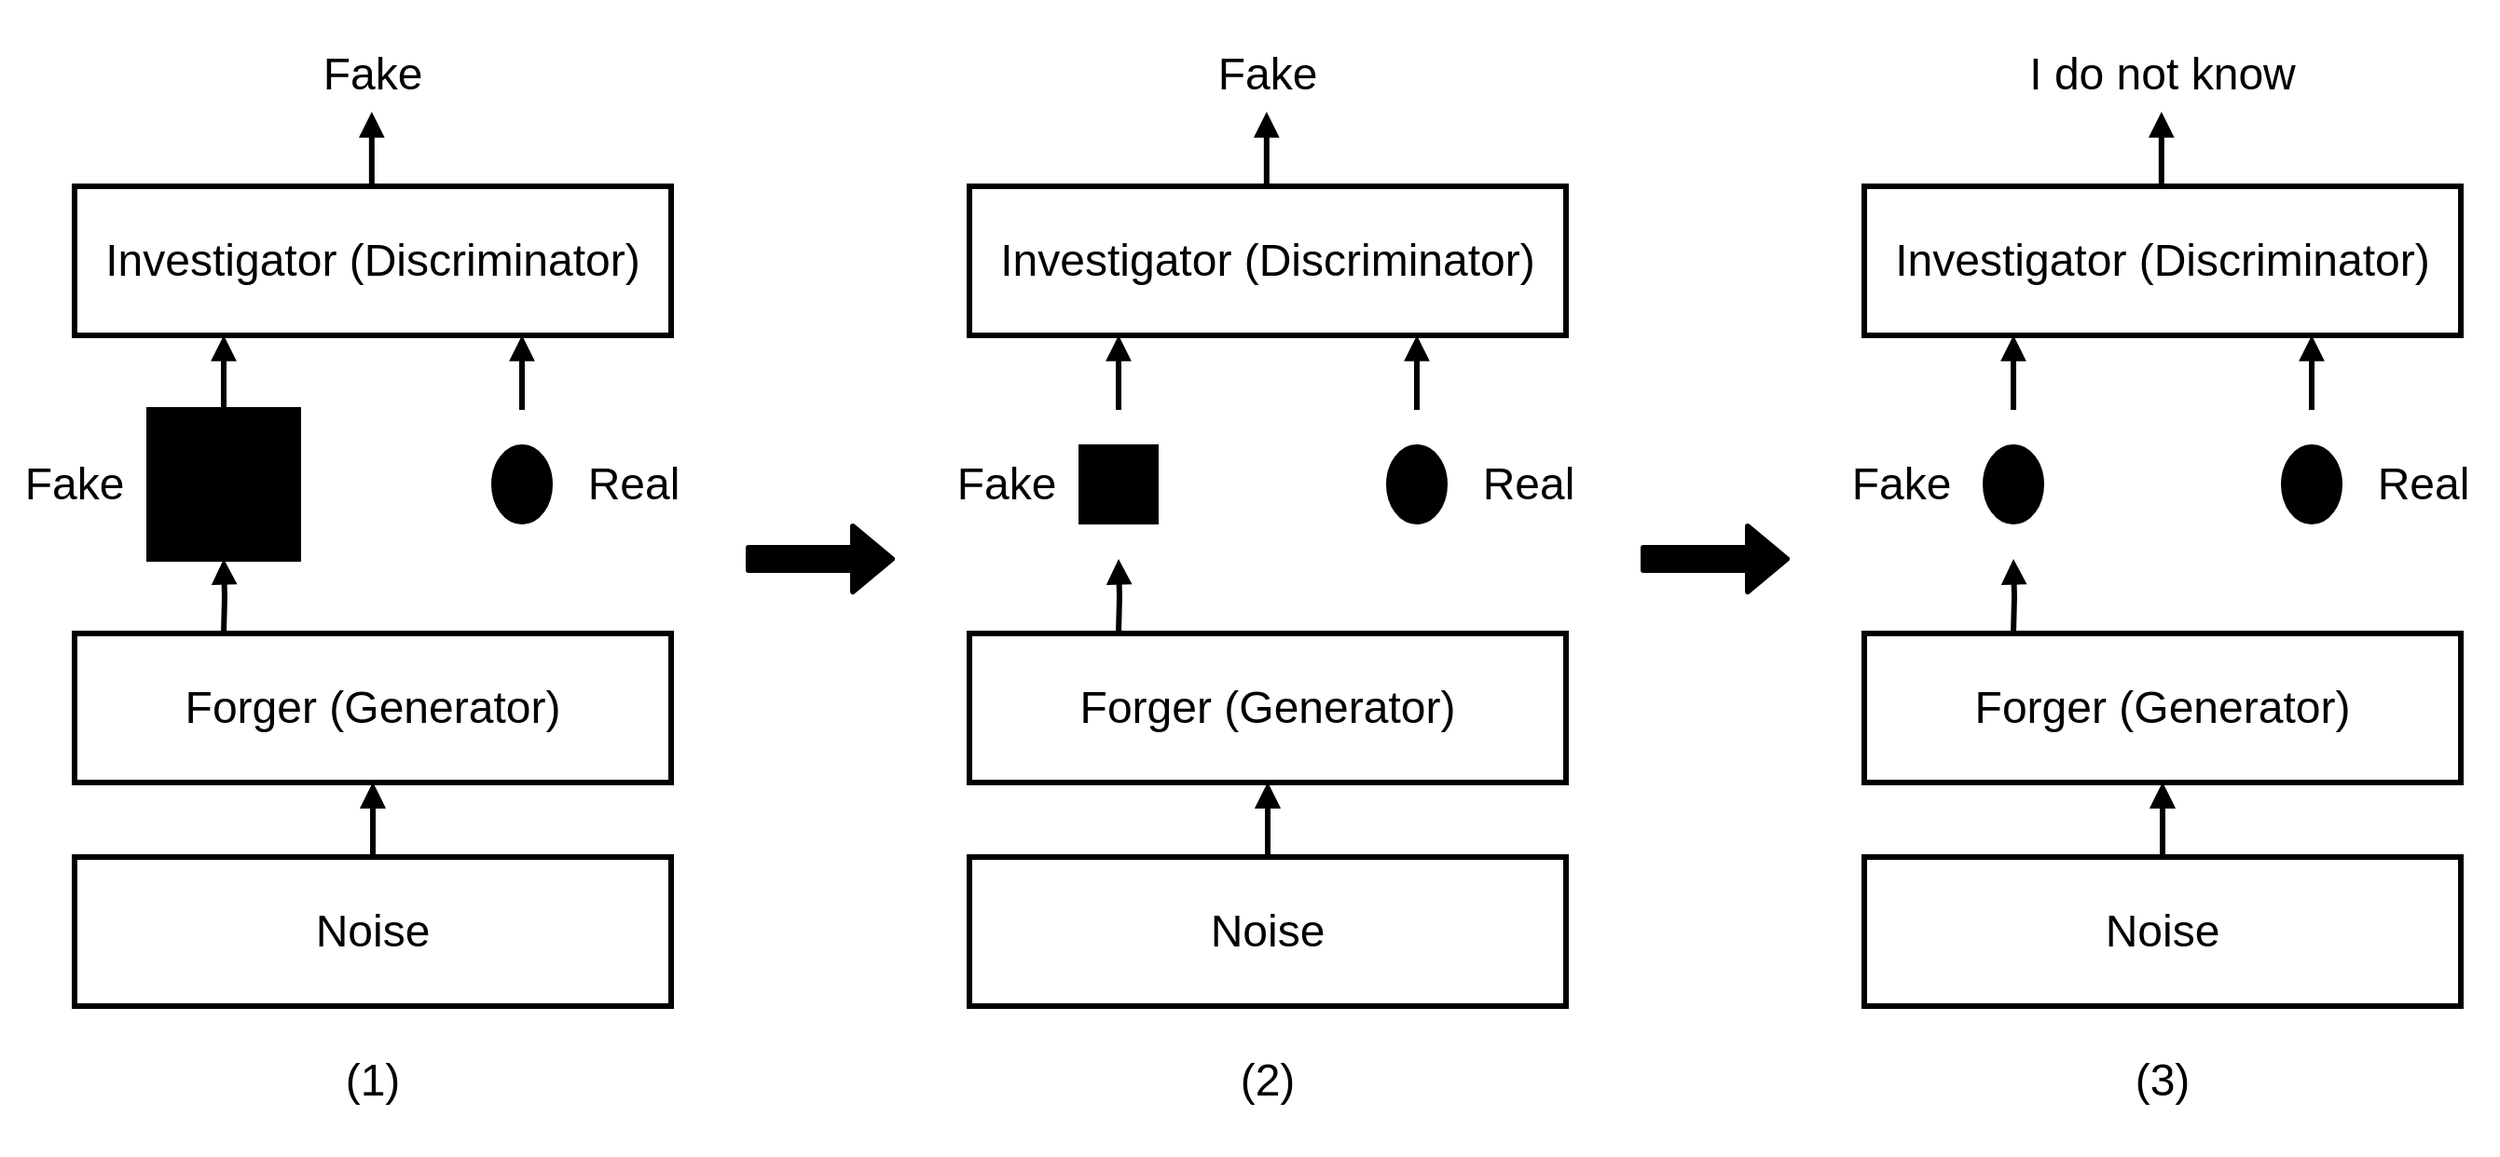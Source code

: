 <mxfile version="13.9.9" type="device"><diagram id="HqvOD67Ln2Dq_UgXh6M-" name="Page-1"><mxGraphModel dx="946" dy="600" grid="1" gridSize="10" guides="1" tooltips="1" connect="1" arrows="1" fold="1" page="1" pageScale="1" pageWidth="850" pageHeight="1100" math="0" shadow="0"><root><mxCell id="0"/><mxCell id="1" parent="0"/><mxCell id="VhPQy18ersOtvIf0hRxk-1" value="" style="rounded=0;whiteSpace=wrap;html=1;strokeWidth=3;" parent="1" vertex="1"><mxGeometry x="120" y="120" width="320" height="80" as="geometry"/></mxCell><mxCell id="VhPQy18ersOtvIf0hRxk-2" value="&lt;font style=&quot;font-size: 24px&quot;&gt;Investigator (Discriminator)&lt;/font&gt;" style="text;html=1;strokeColor=none;fillColor=none;align=center;verticalAlign=middle;whiteSpace=wrap;rounded=0;strokeWidth=3;" parent="1" vertex="1"><mxGeometry x="120" y="120" width="320" height="80" as="geometry"/></mxCell><mxCell id="VhPQy18ersOtvIf0hRxk-4" value="" style="rounded=0;whiteSpace=wrap;html=1;strokeWidth=3;" parent="1" vertex="1"><mxGeometry x="120" y="360" width="320" height="80" as="geometry"/></mxCell><mxCell id="VhPQy18ersOtvIf0hRxk-5" value="&lt;font style=&quot;font-size: 24px&quot;&gt;Forger (Generator)&lt;/font&gt;" style="text;html=1;strokeColor=none;fillColor=none;align=center;verticalAlign=middle;whiteSpace=wrap;rounded=0;strokeWidth=3;" parent="1" vertex="1"><mxGeometry x="120" y="360" width="320" height="80" as="geometry"/></mxCell><mxCell id="VhPQy18ersOtvIf0hRxk-7" value="" style="whiteSpace=wrap;html=1;aspect=fixed;strokeWidth=3;fillColor=#000000;" parent="1" vertex="1"><mxGeometry x="160" y="240" width="80" height="80" as="geometry"/></mxCell><mxCell id="VhPQy18ersOtvIf0hRxk-8" value="" style="ellipse;whiteSpace=wrap;html=1;strokeWidth=3;rotation=90;fillColor=#000000;" parent="1" vertex="1"><mxGeometry x="340" y="265" width="40" height="30" as="geometry"/></mxCell><mxCell id="VhPQy18ersOtvIf0hRxk-20" value="" style="shape=flexArrow;endArrow=classic;html=1;strokeWidth=3;fillColor=#000000;" parent="1" edge="1"><mxGeometry width="50" height="50" relative="1" as="geometry"><mxPoint x="480" y="320" as="sourcePoint"/><mxPoint x="560" y="320" as="targetPoint"/></mxGeometry></mxCell><mxCell id="VhPQy18ersOtvIf0hRxk-21" value="" style="rounded=0;whiteSpace=wrap;html=1;strokeWidth=3;" parent="1" vertex="1"><mxGeometry x="120" y="480" width="320" height="80" as="geometry"/></mxCell><mxCell id="VhPQy18ersOtvIf0hRxk-40" value="" style="edgeStyle=orthogonalEdgeStyle;rounded=0;orthogonalLoop=1;jettySize=auto;html=1;endArrow=block;endFill=1;strokeWidth=3;fillColor=#000000;" parent="1" source="VhPQy18ersOtvIf0hRxk-22" target="VhPQy18ersOtvIf0hRxk-5" edge="1"><mxGeometry relative="1" as="geometry"/></mxCell><mxCell id="VhPQy18ersOtvIf0hRxk-22" value="&lt;span style=&quot;font-size: 24px&quot;&gt;Noise&lt;/span&gt;" style="text;html=1;strokeColor=none;fillColor=none;align=center;verticalAlign=middle;whiteSpace=wrap;rounded=0;strokeWidth=3;" parent="1" vertex="1"><mxGeometry x="120" y="480" width="320" height="80" as="geometry"/></mxCell><mxCell id="VhPQy18ersOtvIf0hRxk-23" value="" style="endArrow=block;html=1;strokeWidth=3;endFill=1;" parent="1" edge="1"><mxGeometry width="50" height="50" relative="1" as="geometry"><mxPoint x="280" y="480" as="sourcePoint"/><mxPoint x="280" y="440" as="targetPoint"/></mxGeometry></mxCell><mxCell id="VhPQy18ersOtvIf0hRxk-27" value="&lt;span style=&quot;font-size: 24px&quot;&gt;Fake&lt;/span&gt;" style="text;html=1;strokeColor=none;fillColor=none;align=center;verticalAlign=middle;whiteSpace=wrap;rounded=0;strokeWidth=3;" parent="1" vertex="1"><mxGeometry x="80" y="240" width="80" height="80" as="geometry"/></mxCell><mxCell id="VhPQy18ersOtvIf0hRxk-28" value="&lt;span style=&quot;font-size: 24px&quot;&gt;Real&lt;/span&gt;" style="text;html=1;strokeColor=none;fillColor=none;align=center;verticalAlign=middle;whiteSpace=wrap;rounded=0;strokeWidth=3;" parent="1" vertex="1"><mxGeometry x="380" y="240" width="80" height="80" as="geometry"/></mxCell><mxCell id="VhPQy18ersOtvIf0hRxk-35" value="&lt;span style=&quot;font-size: 24px&quot;&gt;Fake&lt;/span&gt;" style="text;html=1;strokeColor=none;fillColor=none;align=center;verticalAlign=middle;whiteSpace=wrap;rounded=0;strokeWidth=3;" parent="1" vertex="1"><mxGeometry x="120" y="20" width="320" height="80" as="geometry"/></mxCell><mxCell id="VhPQy18ersOtvIf0hRxk-37" value="" style="endArrow=block;html=1;strokeWidth=3;endFill=1;entryX=0.25;entryY=1;entryDx=0;entryDy=0;" parent="1" target="VhPQy18ersOtvIf0hRxk-2" edge="1"><mxGeometry width="50" height="50" relative="1" as="geometry"><mxPoint x="200" y="240" as="sourcePoint"/><mxPoint x="209.41" y="170" as="targetPoint"/></mxGeometry></mxCell><mxCell id="VhPQy18ersOtvIf0hRxk-39" value="" style="endArrow=block;html=1;strokeWidth=3;endFill=1;entryX=0.25;entryY=1;entryDx=0;entryDy=0;" parent="1" edge="1"><mxGeometry width="50" height="50" relative="1" as="geometry"><mxPoint x="360" y="240" as="sourcePoint"/><mxPoint x="360" y="200" as="targetPoint"/></mxGeometry></mxCell><mxCell id="VhPQy18ersOtvIf0hRxk-41" value="" style="edgeStyle=orthogonalEdgeStyle;rounded=0;orthogonalLoop=1;jettySize=auto;html=1;endArrow=block;endFill=1;strokeWidth=3;fillColor=#000000;" parent="1" edge="1"><mxGeometry relative="1" as="geometry"><mxPoint x="200" y="360" as="sourcePoint"/><mxPoint x="200" y="320" as="targetPoint"/></mxGeometry></mxCell><mxCell id="VhPQy18ersOtvIf0hRxk-43" value="" style="endArrow=block;html=1;strokeWidth=3;endFill=1;entryX=0.25;entryY=1;entryDx=0;entryDy=0;" parent="1" edge="1"><mxGeometry width="50" height="50" relative="1" as="geometry"><mxPoint x="279.41" y="120" as="sourcePoint"/><mxPoint x="279.41" y="80" as="targetPoint"/></mxGeometry></mxCell><mxCell id="VhPQy18ersOtvIf0hRxk-61" value="" style="rounded=0;whiteSpace=wrap;html=1;strokeWidth=3;" parent="1" vertex="1"><mxGeometry x="600" y="120" width="320" height="80" as="geometry"/></mxCell><mxCell id="VhPQy18ersOtvIf0hRxk-62" value="&lt;font style=&quot;font-size: 24px&quot;&gt;Investigator (Discriminator)&lt;/font&gt;" style="text;html=1;strokeColor=none;fillColor=none;align=center;verticalAlign=middle;whiteSpace=wrap;rounded=0;strokeWidth=3;" parent="1" vertex="1"><mxGeometry x="600" y="120" width="320" height="80" as="geometry"/></mxCell><mxCell id="VhPQy18ersOtvIf0hRxk-63" value="" style="rounded=0;whiteSpace=wrap;html=1;strokeWidth=3;" parent="1" vertex="1"><mxGeometry x="600" y="360" width="320" height="80" as="geometry"/></mxCell><mxCell id="VhPQy18ersOtvIf0hRxk-64" value="&lt;font style=&quot;font-size: 24px&quot;&gt;Forger (Generator)&lt;/font&gt;" style="text;html=1;strokeColor=none;fillColor=none;align=center;verticalAlign=middle;whiteSpace=wrap;rounded=0;strokeWidth=3;" parent="1" vertex="1"><mxGeometry x="600" y="360" width="320" height="80" as="geometry"/></mxCell><mxCell id="VhPQy18ersOtvIf0hRxk-65" value="" style="whiteSpace=wrap;html=1;aspect=fixed;strokeWidth=3;fillColor=#000000;" parent="1" vertex="1"><mxGeometry x="660" y="260" width="40" height="40" as="geometry"/></mxCell><mxCell id="VhPQy18ersOtvIf0hRxk-66" value="" style="ellipse;whiteSpace=wrap;html=1;strokeWidth=3;rotation=90;fillColor=#000000;" parent="1" vertex="1"><mxGeometry x="820" y="265" width="40" height="30" as="geometry"/></mxCell><mxCell id="VhPQy18ersOtvIf0hRxk-67" value="" style="shape=flexArrow;endArrow=classic;html=1;strokeWidth=3;fillColor=#000000;" parent="1" edge="1"><mxGeometry width="50" height="50" relative="1" as="geometry"><mxPoint x="960" y="320" as="sourcePoint"/><mxPoint x="1040" y="320" as="targetPoint"/></mxGeometry></mxCell><mxCell id="VhPQy18ersOtvIf0hRxk-68" value="" style="rounded=0;whiteSpace=wrap;html=1;strokeWidth=3;" parent="1" vertex="1"><mxGeometry x="600" y="480" width="320" height="80" as="geometry"/></mxCell><mxCell id="VhPQy18ersOtvIf0hRxk-69" value="" style="edgeStyle=orthogonalEdgeStyle;rounded=0;orthogonalLoop=1;jettySize=auto;html=1;endArrow=block;endFill=1;strokeWidth=3;fillColor=#000000;" parent="1" source="VhPQy18ersOtvIf0hRxk-70" target="VhPQy18ersOtvIf0hRxk-64" edge="1"><mxGeometry relative="1" as="geometry"/></mxCell><mxCell id="VhPQy18ersOtvIf0hRxk-70" value="&lt;span style=&quot;font-size: 24px&quot;&gt;Noise&lt;/span&gt;" style="text;html=1;strokeColor=none;fillColor=none;align=center;verticalAlign=middle;whiteSpace=wrap;rounded=0;strokeWidth=3;" parent="1" vertex="1"><mxGeometry x="600" y="480" width="320" height="80" as="geometry"/></mxCell><mxCell id="VhPQy18ersOtvIf0hRxk-71" value="" style="endArrow=block;html=1;strokeWidth=3;endFill=1;" parent="1" edge="1"><mxGeometry width="50" height="50" relative="1" as="geometry"><mxPoint x="760" y="480" as="sourcePoint"/><mxPoint x="760" y="440" as="targetPoint"/></mxGeometry></mxCell><mxCell id="VhPQy18ersOtvIf0hRxk-72" value="&lt;span style=&quot;font-size: 24px&quot;&gt;Fake&lt;/span&gt;" style="text;html=1;strokeColor=none;fillColor=none;align=center;verticalAlign=middle;whiteSpace=wrap;rounded=0;strokeWidth=3;" parent="1" vertex="1"><mxGeometry x="580" y="240" width="80" height="80" as="geometry"/></mxCell><mxCell id="VhPQy18ersOtvIf0hRxk-73" value="&lt;span style=&quot;font-size: 24px&quot;&gt;Real&lt;/span&gt;" style="text;html=1;strokeColor=none;fillColor=none;align=center;verticalAlign=middle;whiteSpace=wrap;rounded=0;strokeWidth=3;" parent="1" vertex="1"><mxGeometry x="860" y="240" width="80" height="80" as="geometry"/></mxCell><mxCell id="VhPQy18ersOtvIf0hRxk-74" value="&lt;span style=&quot;font-size: 24px&quot;&gt;Fake&lt;/span&gt;" style="text;html=1;strokeColor=none;fillColor=none;align=center;verticalAlign=middle;whiteSpace=wrap;rounded=0;strokeWidth=3;" parent="1" vertex="1"><mxGeometry x="600" y="20" width="320" height="80" as="geometry"/></mxCell><mxCell id="VhPQy18ersOtvIf0hRxk-75" value="" style="endArrow=block;html=1;strokeWidth=3;endFill=1;entryX=0.25;entryY=1;entryDx=0;entryDy=0;" parent="1" target="VhPQy18ersOtvIf0hRxk-62" edge="1"><mxGeometry width="50" height="50" relative="1" as="geometry"><mxPoint x="680" y="240" as="sourcePoint"/><mxPoint x="689.41" y="170" as="targetPoint"/></mxGeometry></mxCell><mxCell id="VhPQy18ersOtvIf0hRxk-76" value="" style="endArrow=block;html=1;strokeWidth=3;endFill=1;entryX=0.25;entryY=1;entryDx=0;entryDy=0;" parent="1" edge="1"><mxGeometry width="50" height="50" relative="1" as="geometry"><mxPoint x="840" y="240" as="sourcePoint"/><mxPoint x="840" y="200" as="targetPoint"/></mxGeometry></mxCell><mxCell id="VhPQy18ersOtvIf0hRxk-77" value="" style="edgeStyle=orthogonalEdgeStyle;rounded=0;orthogonalLoop=1;jettySize=auto;html=1;endArrow=block;endFill=1;strokeWidth=3;fillColor=#000000;" parent="1" edge="1"><mxGeometry relative="1" as="geometry"><mxPoint x="680" y="360" as="sourcePoint"/><mxPoint x="680" y="320" as="targetPoint"/></mxGeometry></mxCell><mxCell id="VhPQy18ersOtvIf0hRxk-78" value="" style="endArrow=block;html=1;strokeWidth=3;endFill=1;entryX=0.25;entryY=1;entryDx=0;entryDy=0;" parent="1" edge="1"><mxGeometry width="50" height="50" relative="1" as="geometry"><mxPoint x="759.41" y="120" as="sourcePoint"/><mxPoint x="759.41" y="80" as="targetPoint"/></mxGeometry></mxCell><mxCell id="VhPQy18ersOtvIf0hRxk-99" value="" style="rounded=0;whiteSpace=wrap;html=1;strokeWidth=3;" parent="1" vertex="1"><mxGeometry x="1080" y="120" width="320" height="80" as="geometry"/></mxCell><mxCell id="VhPQy18ersOtvIf0hRxk-100" value="&lt;font style=&quot;font-size: 24px&quot;&gt;Investigator (Discriminator)&lt;/font&gt;" style="text;html=1;strokeColor=none;fillColor=none;align=center;verticalAlign=middle;whiteSpace=wrap;rounded=0;strokeWidth=3;" parent="1" vertex="1"><mxGeometry x="1080" y="120" width="320" height="80" as="geometry"/></mxCell><mxCell id="VhPQy18ersOtvIf0hRxk-101" value="" style="rounded=0;whiteSpace=wrap;html=1;strokeWidth=3;" parent="1" vertex="1"><mxGeometry x="1080" y="360" width="320" height="80" as="geometry"/></mxCell><mxCell id="VhPQy18ersOtvIf0hRxk-102" value="&lt;font style=&quot;font-size: 24px&quot;&gt;Forger (Generator)&lt;/font&gt;" style="text;html=1;strokeColor=none;fillColor=none;align=center;verticalAlign=middle;whiteSpace=wrap;rounded=0;strokeWidth=3;" parent="1" vertex="1"><mxGeometry x="1080" y="360" width="320" height="80" as="geometry"/></mxCell><mxCell id="VhPQy18ersOtvIf0hRxk-104" value="" style="ellipse;whiteSpace=wrap;html=1;strokeWidth=3;rotation=90;fillColor=#000000;" parent="1" vertex="1"><mxGeometry x="1300" y="265" width="40" height="30" as="geometry"/></mxCell><mxCell id="VhPQy18ersOtvIf0hRxk-105" value="" style="rounded=0;whiteSpace=wrap;html=1;strokeWidth=3;" parent="1" vertex="1"><mxGeometry x="1080" y="480" width="320" height="80" as="geometry"/></mxCell><mxCell id="VhPQy18ersOtvIf0hRxk-106" value="" style="edgeStyle=orthogonalEdgeStyle;rounded=0;orthogonalLoop=1;jettySize=auto;html=1;endArrow=block;endFill=1;strokeWidth=3;fillColor=#000000;" parent="1" source="VhPQy18ersOtvIf0hRxk-107" target="VhPQy18ersOtvIf0hRxk-102" edge="1"><mxGeometry relative="1" as="geometry"/></mxCell><mxCell id="VhPQy18ersOtvIf0hRxk-107" value="&lt;span style=&quot;font-size: 24px&quot;&gt;Noise&lt;/span&gt;" style="text;html=1;strokeColor=none;fillColor=none;align=center;verticalAlign=middle;whiteSpace=wrap;rounded=0;strokeWidth=3;" parent="1" vertex="1"><mxGeometry x="1080" y="480" width="320" height="80" as="geometry"/></mxCell><mxCell id="VhPQy18ersOtvIf0hRxk-108" value="" style="endArrow=block;html=1;strokeWidth=3;endFill=1;" parent="1" edge="1"><mxGeometry width="50" height="50" relative="1" as="geometry"><mxPoint x="1240" y="480" as="sourcePoint"/><mxPoint x="1240" y="440" as="targetPoint"/></mxGeometry></mxCell><mxCell id="VhPQy18ersOtvIf0hRxk-109" value="&lt;span style=&quot;font-size: 24px&quot;&gt;Fake&lt;/span&gt;" style="text;html=1;strokeColor=none;fillColor=none;align=center;verticalAlign=middle;whiteSpace=wrap;rounded=0;strokeWidth=3;" parent="1" vertex="1"><mxGeometry x="1060" y="240" width="80" height="80" as="geometry"/></mxCell><mxCell id="VhPQy18ersOtvIf0hRxk-110" value="&lt;span style=&quot;font-size: 24px&quot;&gt;Real&lt;/span&gt;" style="text;html=1;strokeColor=none;fillColor=none;align=center;verticalAlign=middle;whiteSpace=wrap;rounded=0;strokeWidth=3;" parent="1" vertex="1"><mxGeometry x="1340" y="240" width="80" height="80" as="geometry"/></mxCell><mxCell id="VhPQy18ersOtvIf0hRxk-111" value="&lt;span style=&quot;font-size: 24px&quot;&gt;I do not know&lt;/span&gt;" style="text;html=1;strokeColor=none;fillColor=none;align=center;verticalAlign=middle;whiteSpace=wrap;rounded=0;strokeWidth=3;" parent="1" vertex="1"><mxGeometry x="1080" y="20" width="320" height="80" as="geometry"/></mxCell><mxCell id="VhPQy18ersOtvIf0hRxk-112" value="" style="endArrow=block;html=1;strokeWidth=3;endFill=1;entryX=0.25;entryY=1;entryDx=0;entryDy=0;" parent="1" target="VhPQy18ersOtvIf0hRxk-100" edge="1"><mxGeometry width="50" height="50" relative="1" as="geometry"><mxPoint x="1160" y="240" as="sourcePoint"/><mxPoint x="1169.41" y="170" as="targetPoint"/></mxGeometry></mxCell><mxCell id="VhPQy18ersOtvIf0hRxk-113" value="" style="endArrow=block;html=1;strokeWidth=3;endFill=1;entryX=0.25;entryY=1;entryDx=0;entryDy=0;" parent="1" edge="1"><mxGeometry width="50" height="50" relative="1" as="geometry"><mxPoint x="1320" y="240" as="sourcePoint"/><mxPoint x="1320" y="200" as="targetPoint"/></mxGeometry></mxCell><mxCell id="VhPQy18ersOtvIf0hRxk-114" value="" style="edgeStyle=orthogonalEdgeStyle;rounded=0;orthogonalLoop=1;jettySize=auto;html=1;endArrow=block;endFill=1;strokeWidth=3;fillColor=#000000;" parent="1" edge="1"><mxGeometry relative="1" as="geometry"><mxPoint x="1160" y="360" as="sourcePoint"/><mxPoint x="1160" y="320" as="targetPoint"/></mxGeometry></mxCell><mxCell id="VhPQy18ersOtvIf0hRxk-115" value="" style="endArrow=block;html=1;strokeWidth=3;endFill=1;entryX=0.25;entryY=1;entryDx=0;entryDy=0;" parent="1" edge="1"><mxGeometry width="50" height="50" relative="1" as="geometry"><mxPoint x="1239.41" y="120" as="sourcePoint"/><mxPoint x="1239.41" y="80" as="targetPoint"/></mxGeometry></mxCell><mxCell id="VhPQy18ersOtvIf0hRxk-116" value="" style="ellipse;whiteSpace=wrap;html=1;strokeWidth=3;rotation=90;fillColor=#000000;" parent="1" vertex="1"><mxGeometry x="1140" y="265" width="40" height="30" as="geometry"/></mxCell><mxCell id="VhPQy18ersOtvIf0hRxk-118" value="&lt;span style=&quot;font-size: 24px&quot;&gt;(1)&lt;/span&gt;" style="text;html=1;strokeColor=none;fillColor=none;align=center;verticalAlign=middle;whiteSpace=wrap;rounded=0;strokeWidth=3;" parent="1" vertex="1"><mxGeometry x="120" y="560" width="320" height="80" as="geometry"/></mxCell><mxCell id="VhPQy18ersOtvIf0hRxk-119" value="&lt;span style=&quot;font-size: 24px&quot;&gt;(2)&lt;/span&gt;" style="text;html=1;strokeColor=none;fillColor=none;align=center;verticalAlign=middle;whiteSpace=wrap;rounded=0;strokeWidth=3;" parent="1" vertex="1"><mxGeometry x="600" y="560" width="320" height="80" as="geometry"/></mxCell><mxCell id="VhPQy18ersOtvIf0hRxk-120" value="&lt;span style=&quot;font-size: 24px&quot;&gt;(3)&lt;/span&gt;" style="text;html=1;strokeColor=none;fillColor=none;align=center;verticalAlign=middle;whiteSpace=wrap;rounded=0;strokeWidth=3;" parent="1" vertex="1"><mxGeometry x="1080" y="560" width="320" height="80" as="geometry"/></mxCell></root></mxGraphModel></diagram></mxfile>